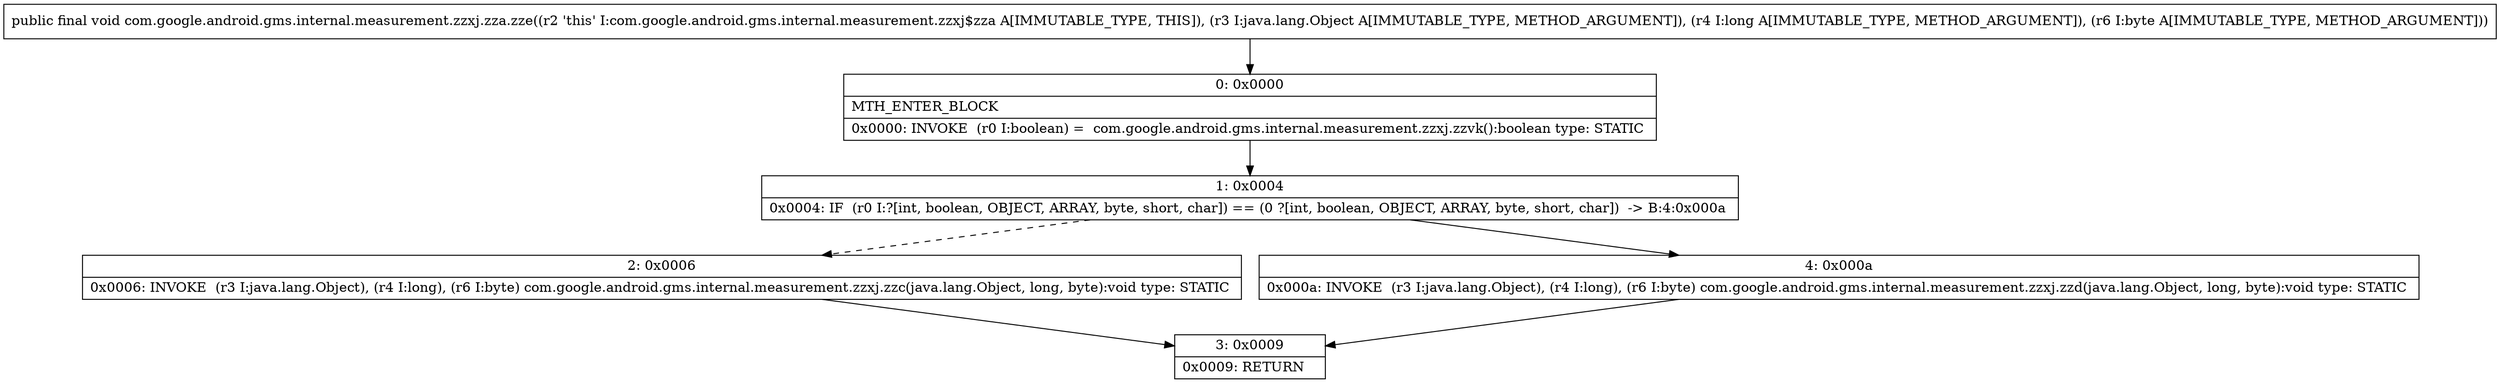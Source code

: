 digraph "CFG forcom.google.android.gms.internal.measurement.zzxj.zza.zze(Ljava\/lang\/Object;JB)V" {
Node_0 [shape=record,label="{0\:\ 0x0000|MTH_ENTER_BLOCK\l|0x0000: INVOKE  (r0 I:boolean) =  com.google.android.gms.internal.measurement.zzxj.zzvk():boolean type: STATIC \l}"];
Node_1 [shape=record,label="{1\:\ 0x0004|0x0004: IF  (r0 I:?[int, boolean, OBJECT, ARRAY, byte, short, char]) == (0 ?[int, boolean, OBJECT, ARRAY, byte, short, char])  \-\> B:4:0x000a \l}"];
Node_2 [shape=record,label="{2\:\ 0x0006|0x0006: INVOKE  (r3 I:java.lang.Object), (r4 I:long), (r6 I:byte) com.google.android.gms.internal.measurement.zzxj.zzc(java.lang.Object, long, byte):void type: STATIC \l}"];
Node_3 [shape=record,label="{3\:\ 0x0009|0x0009: RETURN   \l}"];
Node_4 [shape=record,label="{4\:\ 0x000a|0x000a: INVOKE  (r3 I:java.lang.Object), (r4 I:long), (r6 I:byte) com.google.android.gms.internal.measurement.zzxj.zzd(java.lang.Object, long, byte):void type: STATIC \l}"];
MethodNode[shape=record,label="{public final void com.google.android.gms.internal.measurement.zzxj.zza.zze((r2 'this' I:com.google.android.gms.internal.measurement.zzxj$zza A[IMMUTABLE_TYPE, THIS]), (r3 I:java.lang.Object A[IMMUTABLE_TYPE, METHOD_ARGUMENT]), (r4 I:long A[IMMUTABLE_TYPE, METHOD_ARGUMENT]), (r6 I:byte A[IMMUTABLE_TYPE, METHOD_ARGUMENT])) }"];
MethodNode -> Node_0;
Node_0 -> Node_1;
Node_1 -> Node_2[style=dashed];
Node_1 -> Node_4;
Node_2 -> Node_3;
Node_4 -> Node_3;
}

